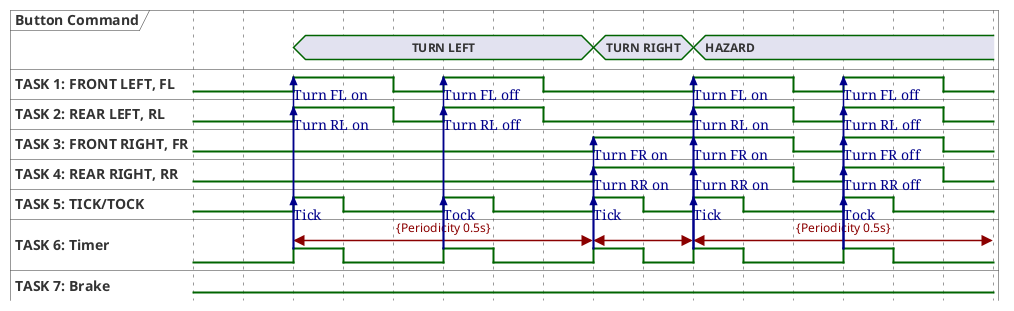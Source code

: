 @startuml

concise "Button Command" as button
binary "TASK 1: FRONT LEFT, FL" as t1
binary "TASK 2: REAR LEFT, RL" as t2
binary "TASK 3: FRONT RIGHT, FR" as t3
binary "TASK 4: REAR RIGHT, RR" as t4
binary "TASK 5: TICK/TOCK" as t5
binary "TASK 6: Timer" as t6
binary "TASK 7: Brake" as t7
hide time-axis
@0

@2
t6@2 <-> @8 : {Periodicity 0.5s}
button is "TURN LEFT"
t6 is high
t6 -> t1 : Turn FL on
t1 is high
t6 -> t2 : Turn RL on
t2 is high
t6 -> t5 : Tick
t5 is high

@3
t5 is low
t6 is low
@4
t1 is low
t2 is low

@5
t6 is high
t6 -> t1 : Turn FL off
t1 is high
t6 -> t2 : Turn RL off
t2 is high
t6 -> t5 : Tock
t5 is high

@6
t5 is low
t6 is low
@7
t1 is low
t2 is low

@8
t6@8 <-> @10
button is "TURN RIGHT"
t6 is high
t6 -> t3 : Turn FR on
t3 is high
t6 -> t4 : Turn RR on
t4 is high
t6 -> t5 : Tick
t5 is high

@9
t5 is low
t6 is low
@10
t3 is low
t4 is low
@10
button is "HAZARD"
t6@10 <-> @16 : {Periodicity 0.5s}
t6 is high
t6 -> t5 : Tick
t5 is high
t6 -> t1 : Turn FL on
t1 is high
t6 -> t2 : Turn RL on
t2 is high
t6 -> t3 : Turn FR on
t3 is high
t6 -> t4 : Turn RR on
t4 is high
@11
t5 is low
t6 is low
@12
t1 is low
t2 is low
t3 is low
t4 is low

@13
t6 is high
t6 -> t5 : Tock
t5 is high
t6 -> t1 : Turn FL off
t1 is high
t6 -> t2 : Turn RL off
t2 is high
t6 -> t3 : Turn FR off
t3 is high
t6 -> t4 : Turn RR off
t4 is high

@14
t5 is low
t6 is low
@15
t1 is low
t2 is low
t3 is low
t4 is low
@enduml